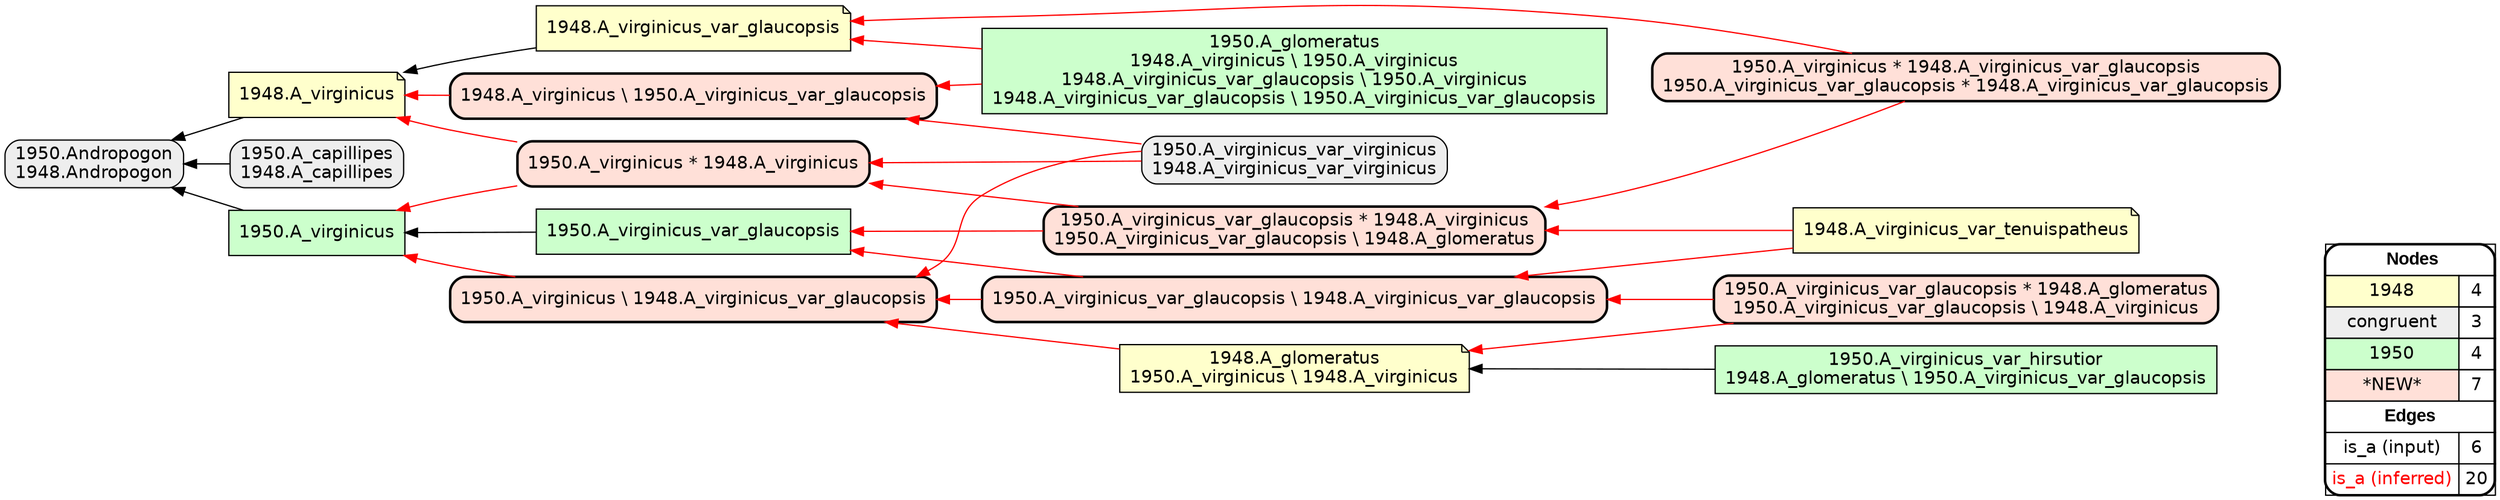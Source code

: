 digraph{
rankdir=RL
node[shape=note style=filled fillcolor="#FFFFCC" fontname="helvetica"] 
"1948.A_glomeratus\n1950.A_virginicus \\ 1948.A_virginicus"
"1948.A_virginicus"
"1948.A_virginicus_var_tenuispatheus"
"1948.A_virginicus_var_glaucopsis"
node[shape=box style="filled,rounded" fillcolor="#EEEEEE" fontname="helvetica"] 
"1950.Andropogon\n1948.Andropogon"
"1950.A_capillipes\n1948.A_capillipes"
"1950.A_virginicus_var_virginicus\n1948.A_virginicus_var_virginicus"
node[shape=box style=filled fillcolor="#CCFFCC" fontname="helvetica"] 
"1950.A_virginicus_var_hirsutior\n1948.A_glomeratus \\ 1950.A_virginicus_var_glaucopsis"
"1950.A_virginicus"
"1950.A_virginicus_var_glaucopsis"
"1950.A_glomeratus\n1948.A_virginicus \\ 1950.A_virginicus\n1948.A_virginicus_var_glaucopsis \\ 1950.A_virginicus\n1948.A_virginicus_var_glaucopsis \\ 1950.A_virginicus_var_glaucopsis"
node[shape=box style="filled,rounded,bold" fillcolor="#FFE0D8" fontname="helvetica"] 
"1950.A_virginicus * 1948.A_virginicus_var_glaucopsis\n1950.A_virginicus_var_glaucopsis * 1948.A_virginicus_var_glaucopsis"
"1950.A_virginicus \\ 1948.A_virginicus_var_glaucopsis"
"1950.A_virginicus * 1948.A_virginicus"
"1950.A_virginicus_var_glaucopsis * 1948.A_virginicus\n1950.A_virginicus_var_glaucopsis \\ 1948.A_glomeratus"
"1948.A_virginicus \\ 1950.A_virginicus_var_glaucopsis"
"1950.A_virginicus_var_glaucopsis * 1948.A_glomeratus\n1950.A_virginicus_var_glaucopsis \\ 1948.A_virginicus"
"1950.A_virginicus_var_glaucopsis \\ 1948.A_virginicus_var_glaucopsis"
edge[arrowhead=normal style=dotted color="#000000" constraint=true penwidth=1]
edge[arrowhead=normal style=solid color="#000000" constraint=true penwidth=1]
"1948.A_virginicus" -> "1950.Andropogon\n1948.Andropogon"
"1950.A_capillipes\n1948.A_capillipes" -> "1950.Andropogon\n1948.Andropogon"
"1950.A_virginicus" -> "1950.Andropogon\n1948.Andropogon"
"1948.A_virginicus_var_glaucopsis" -> "1948.A_virginicus"
"1950.A_virginicus_var_hirsutior\n1948.A_glomeratus \\ 1950.A_virginicus_var_glaucopsis" -> "1948.A_glomeratus\n1950.A_virginicus \\ 1948.A_virginicus"
"1950.A_virginicus_var_glaucopsis" -> "1950.A_virginicus"
edge[arrowhead=normal style=solid color="#FF0000" constraint=true penwidth=1]
"1950.A_virginicus_var_glaucopsis * 1948.A_virginicus\n1950.A_virginicus_var_glaucopsis \\ 1948.A_glomeratus" -> "1950.A_virginicus_var_glaucopsis"
"1950.A_virginicus_var_glaucopsis \\ 1948.A_virginicus_var_glaucopsis" -> "1950.A_virginicus \\ 1948.A_virginicus_var_glaucopsis"
"1950.A_virginicus * 1948.A_virginicus" -> "1948.A_virginicus"
"1950.A_glomeratus\n1948.A_virginicus \\ 1950.A_virginicus\n1948.A_virginicus_var_glaucopsis \\ 1950.A_virginicus\n1948.A_virginicus_var_glaucopsis \\ 1950.A_virginicus_var_glaucopsis" -> "1948.A_virginicus \\ 1950.A_virginicus_var_glaucopsis"
"1948.A_virginicus_var_tenuispatheus" -> "1950.A_virginicus_var_glaucopsis * 1948.A_virginicus\n1950.A_virginicus_var_glaucopsis \\ 1948.A_glomeratus"
"1948.A_virginicus_var_tenuispatheus" -> "1950.A_virginicus_var_glaucopsis \\ 1948.A_virginicus_var_glaucopsis"
"1950.A_virginicus * 1948.A_virginicus_var_glaucopsis\n1950.A_virginicus_var_glaucopsis * 1948.A_virginicus_var_glaucopsis" -> "1948.A_virginicus_var_glaucopsis"
"1950.A_virginicus_var_glaucopsis * 1948.A_glomeratus\n1950.A_virginicus_var_glaucopsis \\ 1948.A_virginicus" -> "1948.A_glomeratus\n1950.A_virginicus \\ 1948.A_virginicus"
"1950.A_virginicus \\ 1948.A_virginicus_var_glaucopsis" -> "1950.A_virginicus"
"1950.A_virginicus * 1948.A_virginicus_var_glaucopsis\n1950.A_virginicus_var_glaucopsis * 1948.A_virginicus_var_glaucopsis" -> "1950.A_virginicus_var_glaucopsis * 1948.A_virginicus\n1950.A_virginicus_var_glaucopsis \\ 1948.A_glomeratus"
"1950.A_virginicus_var_glaucopsis * 1948.A_glomeratus\n1950.A_virginicus_var_glaucopsis \\ 1948.A_virginicus" -> "1950.A_virginicus_var_glaucopsis \\ 1948.A_virginicus_var_glaucopsis"
"1950.A_virginicus_var_virginicus\n1948.A_virginicus_var_virginicus" -> "1948.A_virginicus \\ 1950.A_virginicus_var_glaucopsis"
"1950.A_virginicus * 1948.A_virginicus" -> "1950.A_virginicus"
"1950.A_virginicus_var_glaucopsis \\ 1948.A_virginicus_var_glaucopsis" -> "1950.A_virginicus_var_glaucopsis"
"1948.A_virginicus \\ 1950.A_virginicus_var_glaucopsis" -> "1948.A_virginicus"
"1950.A_virginicus_var_virginicus\n1948.A_virginicus_var_virginicus" -> "1950.A_virginicus \\ 1948.A_virginicus_var_glaucopsis"
"1950.A_virginicus_var_virginicus\n1948.A_virginicus_var_virginicus" -> "1950.A_virginicus * 1948.A_virginicus"
"1950.A_glomeratus\n1948.A_virginicus \\ 1950.A_virginicus\n1948.A_virginicus_var_glaucopsis \\ 1950.A_virginicus\n1948.A_virginicus_var_glaucopsis \\ 1950.A_virginicus_var_glaucopsis" -> "1948.A_virginicus_var_glaucopsis"
"1950.A_virginicus_var_glaucopsis * 1948.A_virginicus\n1950.A_virginicus_var_glaucopsis \\ 1948.A_glomeratus" -> "1950.A_virginicus * 1948.A_virginicus"
"1948.A_glomeratus\n1950.A_virginicus \\ 1948.A_virginicus" -> "1950.A_virginicus \\ 1948.A_virginicus_var_glaucopsis"
node[shape=box] 
{rank=source Legend [fillcolor= white margin=0 label=< 
 <TABLE BORDER="0" CELLBORDER="1" CELLSPACING="0" CELLPADDING="4"> 
<TR> <TD COLSPAN="2"><font face="Arial Black"> Nodes</font></TD> </TR> 
<TR> 
 <TD bgcolor="#FFFFCC" fontname="helvetica">1948</TD> 
 <TD>4</TD> 
 </TR> 
<TR> 
 <TD bgcolor="#EEEEEE" fontname="helvetica">congruent</TD> 
 <TD>3</TD> 
 </TR> 
<TR> 
 <TD bgcolor="#CCFFCC" fontname="helvetica">1950</TD> 
 <TD>4</TD> 
 </TR> 
<TR> 
 <TD bgcolor="#FFE0D8" fontname="helvetica">*NEW*</TD> 
 <TD>7</TD> 
 </TR> 
<TR> <TD COLSPAN="2"><font face = "Arial Black"> Edges </font></TD> </TR> 
<TR> 
 <TD><font color ="#000000">is_a (input)</font></TD><TD>6</TD>
</TR>
<TR> 
 <TD><font color ="#FF0000">is_a (inferred)</font></TD><TD>20</TD>
</TR>
</TABLE> 
 >] } 
}
